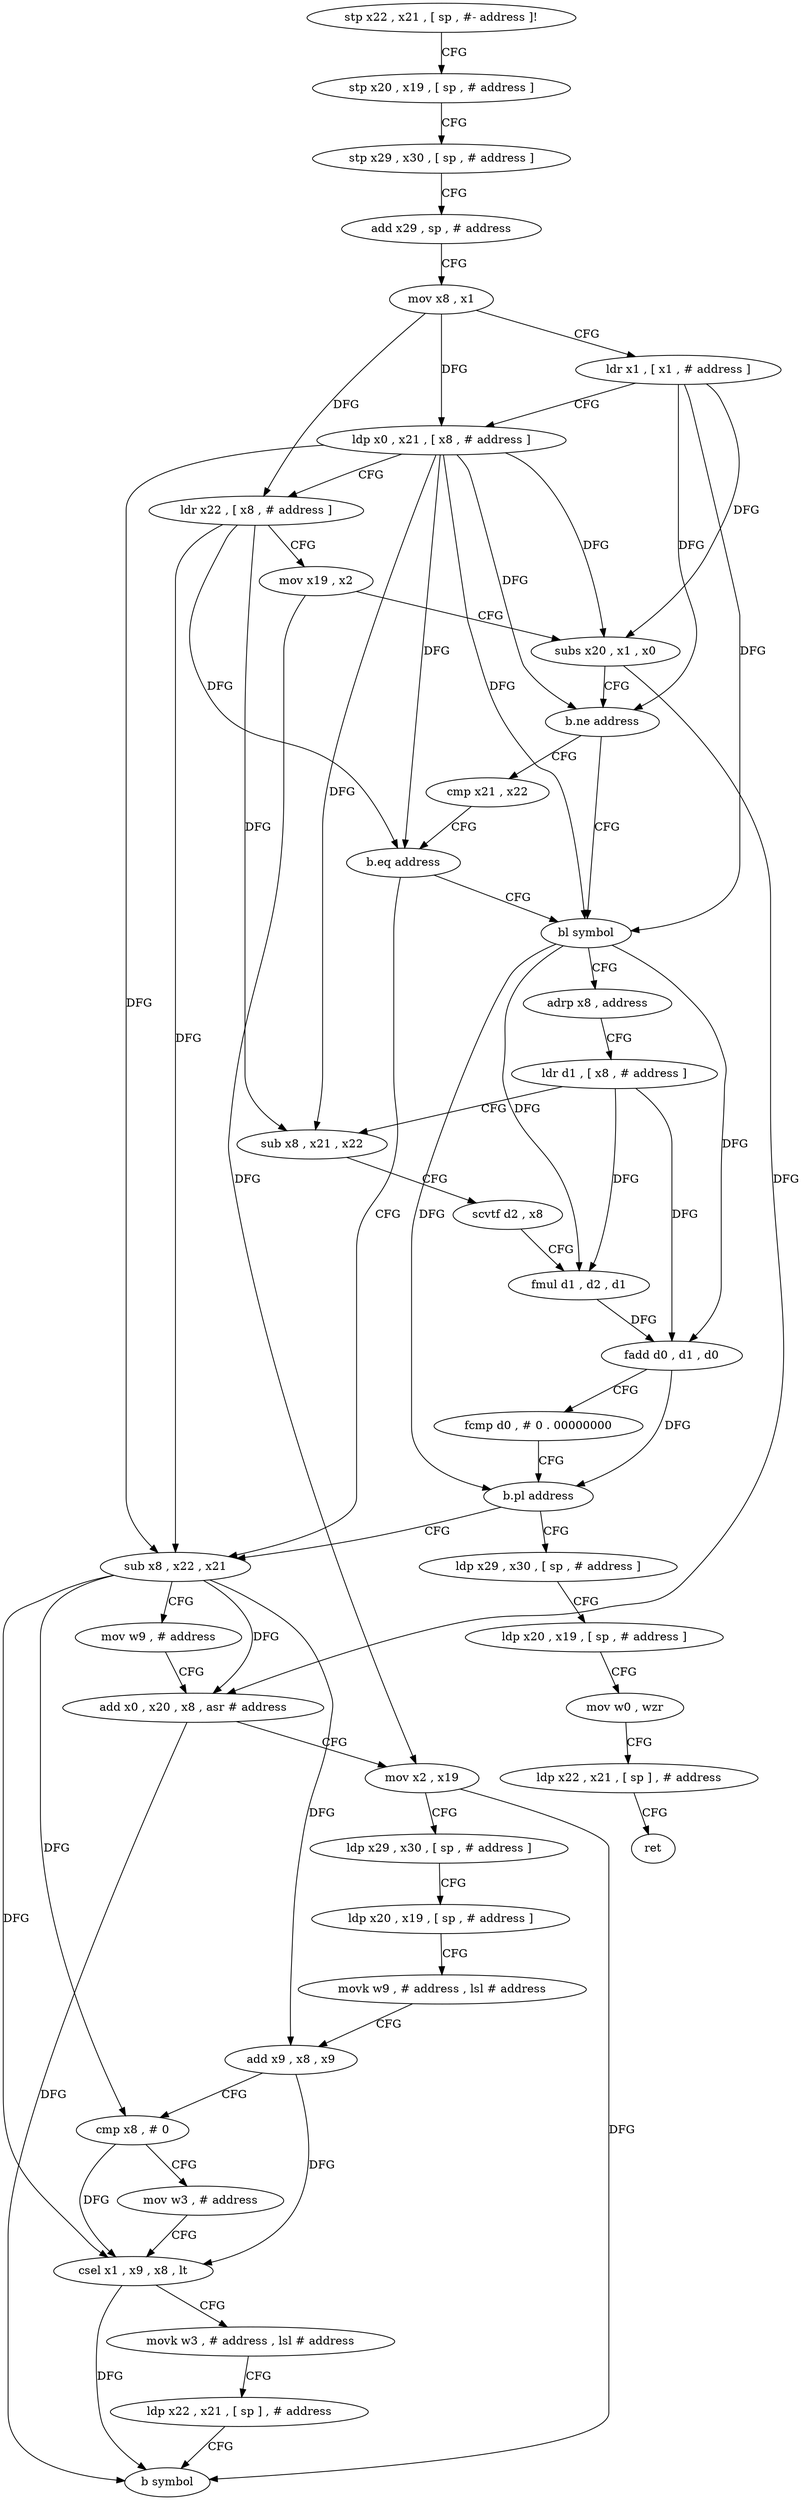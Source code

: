 digraph "func" {
"4216108" [label = "stp x22 , x21 , [ sp , #- address ]!" ]
"4216112" [label = "stp x20 , x19 , [ sp , # address ]" ]
"4216116" [label = "stp x29 , x30 , [ sp , # address ]" ]
"4216120" [label = "add x29 , sp , # address" ]
"4216124" [label = "mov x8 , x1" ]
"4216128" [label = "ldr x1 , [ x1 , # address ]" ]
"4216132" [label = "ldp x0 , x21 , [ x8 , # address ]" ]
"4216136" [label = "ldr x22 , [ x8 , # address ]" ]
"4216140" [label = "mov x19 , x2" ]
"4216144" [label = "subs x20 , x1 , x0" ]
"4216148" [label = "b.ne address" ]
"4216160" [label = "bl symbol" ]
"4216152" [label = "cmp x21 , x22" ]
"4216164" [label = "adrp x8 , address" ]
"4216168" [label = "ldr d1 , [ x8 , # address ]" ]
"4216172" [label = "sub x8 , x21 , x22" ]
"4216176" [label = "scvtf d2 , x8" ]
"4216180" [label = "fmul d1 , d2 , d1" ]
"4216184" [label = "fadd d0 , d1 , d0" ]
"4216188" [label = "fcmp d0 , # 0 . 00000000" ]
"4216192" [label = "b.pl address" ]
"4216216" [label = "sub x8 , x22 , x21" ]
"4216196" [label = "ldp x29 , x30 , [ sp , # address ]" ]
"4216156" [label = "b.eq address" ]
"4216220" [label = "mov w9 , # address" ]
"4216224" [label = "add x0 , x20 , x8 , asr # address" ]
"4216228" [label = "mov x2 , x19" ]
"4216232" [label = "ldp x29 , x30 , [ sp , # address ]" ]
"4216236" [label = "ldp x20 , x19 , [ sp , # address ]" ]
"4216240" [label = "movk w9 , # address , lsl # address" ]
"4216244" [label = "add x9 , x8 , x9" ]
"4216248" [label = "cmp x8 , # 0" ]
"4216252" [label = "mov w3 , # address" ]
"4216256" [label = "csel x1 , x9 , x8 , lt" ]
"4216260" [label = "movk w3 , # address , lsl # address" ]
"4216264" [label = "ldp x22 , x21 , [ sp ] , # address" ]
"4216268" [label = "b symbol" ]
"4216200" [label = "ldp x20 , x19 , [ sp , # address ]" ]
"4216204" [label = "mov w0 , wzr" ]
"4216208" [label = "ldp x22 , x21 , [ sp ] , # address" ]
"4216212" [label = "ret" ]
"4216108" -> "4216112" [ label = "CFG" ]
"4216112" -> "4216116" [ label = "CFG" ]
"4216116" -> "4216120" [ label = "CFG" ]
"4216120" -> "4216124" [ label = "CFG" ]
"4216124" -> "4216128" [ label = "CFG" ]
"4216124" -> "4216132" [ label = "DFG" ]
"4216124" -> "4216136" [ label = "DFG" ]
"4216128" -> "4216132" [ label = "CFG" ]
"4216128" -> "4216144" [ label = "DFG" ]
"4216128" -> "4216148" [ label = "DFG" ]
"4216128" -> "4216160" [ label = "DFG" ]
"4216132" -> "4216136" [ label = "CFG" ]
"4216132" -> "4216144" [ label = "DFG" ]
"4216132" -> "4216148" [ label = "DFG" ]
"4216132" -> "4216160" [ label = "DFG" ]
"4216132" -> "4216172" [ label = "DFG" ]
"4216132" -> "4216156" [ label = "DFG" ]
"4216132" -> "4216216" [ label = "DFG" ]
"4216136" -> "4216140" [ label = "CFG" ]
"4216136" -> "4216172" [ label = "DFG" ]
"4216136" -> "4216156" [ label = "DFG" ]
"4216136" -> "4216216" [ label = "DFG" ]
"4216140" -> "4216144" [ label = "CFG" ]
"4216140" -> "4216228" [ label = "DFG" ]
"4216144" -> "4216148" [ label = "CFG" ]
"4216144" -> "4216224" [ label = "DFG" ]
"4216148" -> "4216160" [ label = "CFG" ]
"4216148" -> "4216152" [ label = "CFG" ]
"4216160" -> "4216164" [ label = "CFG" ]
"4216160" -> "4216184" [ label = "DFG" ]
"4216160" -> "4216192" [ label = "DFG" ]
"4216160" -> "4216180" [ label = "DFG" ]
"4216152" -> "4216156" [ label = "CFG" ]
"4216164" -> "4216168" [ label = "CFG" ]
"4216168" -> "4216172" [ label = "CFG" ]
"4216168" -> "4216180" [ label = "DFG" ]
"4216168" -> "4216184" [ label = "DFG" ]
"4216172" -> "4216176" [ label = "CFG" ]
"4216176" -> "4216180" [ label = "CFG" ]
"4216180" -> "4216184" [ label = "DFG" ]
"4216184" -> "4216188" [ label = "CFG" ]
"4216184" -> "4216192" [ label = "DFG" ]
"4216188" -> "4216192" [ label = "CFG" ]
"4216192" -> "4216216" [ label = "CFG" ]
"4216192" -> "4216196" [ label = "CFG" ]
"4216216" -> "4216220" [ label = "CFG" ]
"4216216" -> "4216224" [ label = "DFG" ]
"4216216" -> "4216244" [ label = "DFG" ]
"4216216" -> "4216248" [ label = "DFG" ]
"4216216" -> "4216256" [ label = "DFG" ]
"4216196" -> "4216200" [ label = "CFG" ]
"4216156" -> "4216216" [ label = "CFG" ]
"4216156" -> "4216160" [ label = "CFG" ]
"4216220" -> "4216224" [ label = "CFG" ]
"4216224" -> "4216228" [ label = "CFG" ]
"4216224" -> "4216268" [ label = "DFG" ]
"4216228" -> "4216232" [ label = "CFG" ]
"4216228" -> "4216268" [ label = "DFG" ]
"4216232" -> "4216236" [ label = "CFG" ]
"4216236" -> "4216240" [ label = "CFG" ]
"4216240" -> "4216244" [ label = "CFG" ]
"4216244" -> "4216248" [ label = "CFG" ]
"4216244" -> "4216256" [ label = "DFG" ]
"4216248" -> "4216252" [ label = "CFG" ]
"4216248" -> "4216256" [ label = "DFG" ]
"4216252" -> "4216256" [ label = "CFG" ]
"4216256" -> "4216260" [ label = "CFG" ]
"4216256" -> "4216268" [ label = "DFG" ]
"4216260" -> "4216264" [ label = "CFG" ]
"4216264" -> "4216268" [ label = "CFG" ]
"4216200" -> "4216204" [ label = "CFG" ]
"4216204" -> "4216208" [ label = "CFG" ]
"4216208" -> "4216212" [ label = "CFG" ]
}
